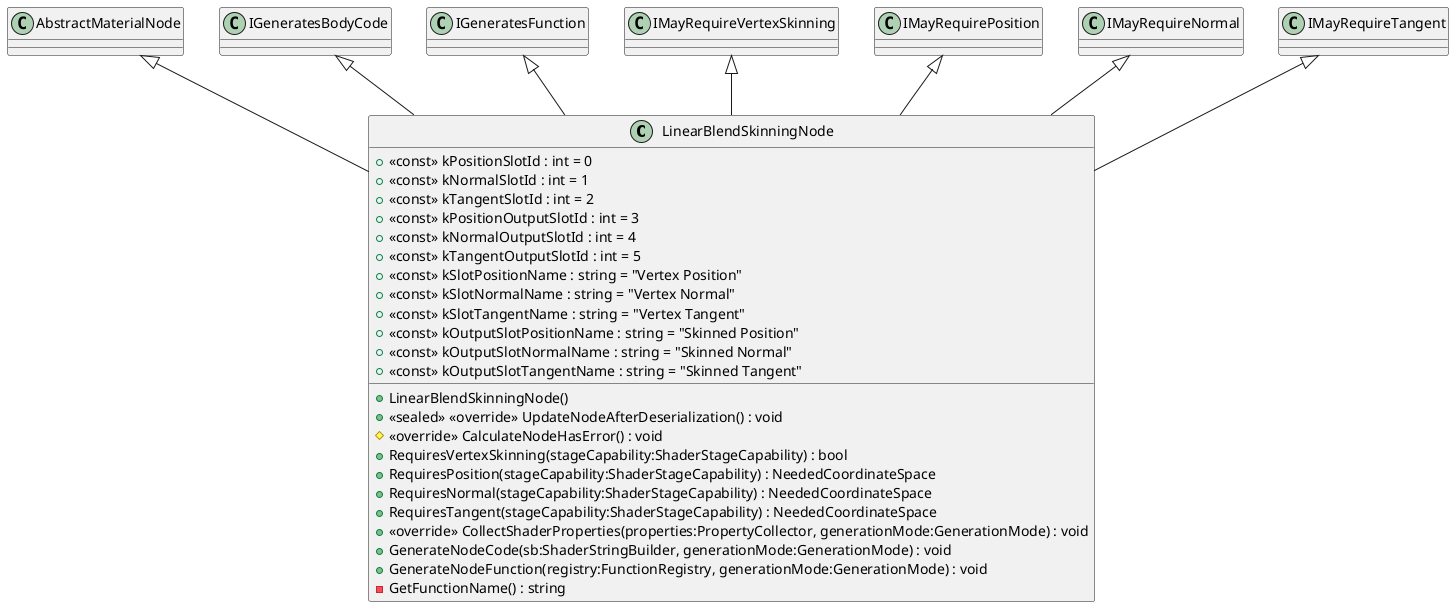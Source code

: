 @startuml
class LinearBlendSkinningNode {
    + <<const>> kPositionSlotId : int = 0
    + <<const>> kNormalSlotId : int = 1
    + <<const>> kTangentSlotId : int = 2
    + <<const>> kPositionOutputSlotId : int = 3
    + <<const>> kNormalOutputSlotId : int = 4
    + <<const>> kTangentOutputSlotId : int = 5
    + <<const>> kSlotPositionName : string = "Vertex Position"
    + <<const>> kSlotNormalName : string = "Vertex Normal"
    + <<const>> kSlotTangentName : string = "Vertex Tangent"
    + <<const>> kOutputSlotPositionName : string = "Skinned Position"
    + <<const>> kOutputSlotNormalName : string = "Skinned Normal"
    + <<const>> kOutputSlotTangentName : string = "Skinned Tangent"
    + LinearBlendSkinningNode()
    + <<sealed>> <<override>> UpdateNodeAfterDeserialization() : void
    # <<override>> CalculateNodeHasError() : void
    + RequiresVertexSkinning(stageCapability:ShaderStageCapability) : bool
    + RequiresPosition(stageCapability:ShaderStageCapability) : NeededCoordinateSpace
    + RequiresNormal(stageCapability:ShaderStageCapability) : NeededCoordinateSpace
    + RequiresTangent(stageCapability:ShaderStageCapability) : NeededCoordinateSpace
    + <<override>> CollectShaderProperties(properties:PropertyCollector, generationMode:GenerationMode) : void
    + GenerateNodeCode(sb:ShaderStringBuilder, generationMode:GenerationMode) : void
    + GenerateNodeFunction(registry:FunctionRegistry, generationMode:GenerationMode) : void
    - GetFunctionName() : string
}
AbstractMaterialNode <|-- LinearBlendSkinningNode
IGeneratesBodyCode <|-- LinearBlendSkinningNode
IGeneratesFunction <|-- LinearBlendSkinningNode
IMayRequireVertexSkinning <|-- LinearBlendSkinningNode
IMayRequirePosition <|-- LinearBlendSkinningNode
IMayRequireNormal <|-- LinearBlendSkinningNode
IMayRequireTangent <|-- LinearBlendSkinningNode
@enduml
